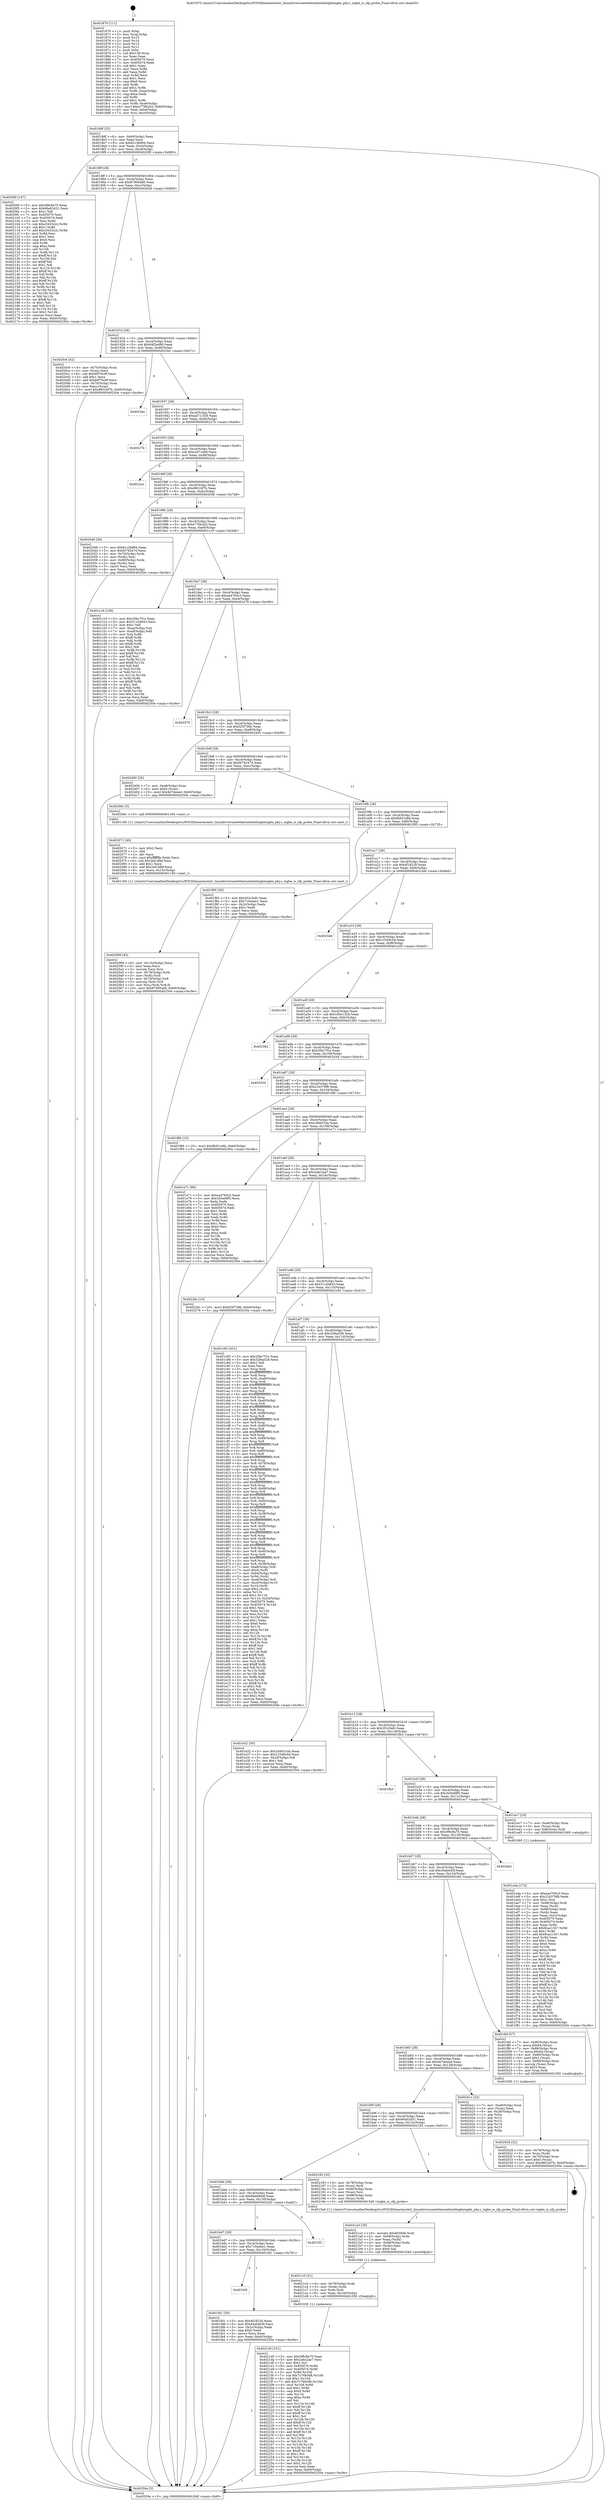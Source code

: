 digraph "0x401870" {
  label = "0x401870 (/mnt/c/Users/mathe/Desktop/tcc/POCII/binaries/extr_linuxdriversnetethernetintelixgbeixgbe_phy.c_ixgbe_is_sfp_probe_Final-ollvm.out::main(0))"
  labelloc = "t"
  node[shape=record]

  Entry [label="",width=0.3,height=0.3,shape=circle,fillcolor=black,style=filled]
  "0x4018df" [label="{
     0x4018df [32]\l
     | [instrs]\l
     &nbsp;&nbsp;0x4018df \<+6\>: mov -0xb0(%rbp),%eax\l
     &nbsp;&nbsp;0x4018e5 \<+2\>: mov %eax,%ecx\l
     &nbsp;&nbsp;0x4018e7 \<+6\>: sub $0x81c3b994,%ecx\l
     &nbsp;&nbsp;0x4018ed \<+6\>: mov %eax,-0xc4(%rbp)\l
     &nbsp;&nbsp;0x4018f3 \<+6\>: mov %ecx,-0xc8(%rbp)\l
     &nbsp;&nbsp;0x4018f9 \<+6\>: je 00000000004020f0 \<main+0x880\>\l
  }"]
  "0x4020f0" [label="{
     0x4020f0 [147]\l
     | [instrs]\l
     &nbsp;&nbsp;0x4020f0 \<+5\>: mov $0x3f8c8a75,%eax\l
     &nbsp;&nbsp;0x4020f5 \<+5\>: mov $0x66a02d31,%ecx\l
     &nbsp;&nbsp;0x4020fa \<+2\>: mov $0x1,%dl\l
     &nbsp;&nbsp;0x4020fc \<+7\>: mov 0x405070,%esi\l
     &nbsp;&nbsp;0x402103 \<+7\>: mov 0x405074,%edi\l
     &nbsp;&nbsp;0x40210a \<+3\>: mov %esi,%r8d\l
     &nbsp;&nbsp;0x40210d \<+7\>: sub $0xc5433c2c,%r8d\l
     &nbsp;&nbsp;0x402114 \<+4\>: sub $0x1,%r8d\l
     &nbsp;&nbsp;0x402118 \<+7\>: add $0xc5433c2c,%r8d\l
     &nbsp;&nbsp;0x40211f \<+4\>: imul %r8d,%esi\l
     &nbsp;&nbsp;0x402123 \<+3\>: and $0x1,%esi\l
     &nbsp;&nbsp;0x402126 \<+3\>: cmp $0x0,%esi\l
     &nbsp;&nbsp;0x402129 \<+4\>: sete %r9b\l
     &nbsp;&nbsp;0x40212d \<+3\>: cmp $0xa,%edi\l
     &nbsp;&nbsp;0x402130 \<+4\>: setl %r10b\l
     &nbsp;&nbsp;0x402134 \<+3\>: mov %r9b,%r11b\l
     &nbsp;&nbsp;0x402137 \<+4\>: xor $0xff,%r11b\l
     &nbsp;&nbsp;0x40213b \<+3\>: mov %r10b,%bl\l
     &nbsp;&nbsp;0x40213e \<+3\>: xor $0xff,%bl\l
     &nbsp;&nbsp;0x402141 \<+3\>: xor $0x1,%dl\l
     &nbsp;&nbsp;0x402144 \<+3\>: mov %r11b,%r14b\l
     &nbsp;&nbsp;0x402147 \<+4\>: and $0xff,%r14b\l
     &nbsp;&nbsp;0x40214b \<+3\>: and %dl,%r9b\l
     &nbsp;&nbsp;0x40214e \<+3\>: mov %bl,%r15b\l
     &nbsp;&nbsp;0x402151 \<+4\>: and $0xff,%r15b\l
     &nbsp;&nbsp;0x402155 \<+3\>: and %dl,%r10b\l
     &nbsp;&nbsp;0x402158 \<+3\>: or %r9b,%r14b\l
     &nbsp;&nbsp;0x40215b \<+3\>: or %r10b,%r15b\l
     &nbsp;&nbsp;0x40215e \<+3\>: xor %r15b,%r14b\l
     &nbsp;&nbsp;0x402161 \<+3\>: or %bl,%r11b\l
     &nbsp;&nbsp;0x402164 \<+4\>: xor $0xff,%r11b\l
     &nbsp;&nbsp;0x402168 \<+3\>: or $0x1,%dl\l
     &nbsp;&nbsp;0x40216b \<+3\>: and %dl,%r11b\l
     &nbsp;&nbsp;0x40216e \<+3\>: or %r11b,%r14b\l
     &nbsp;&nbsp;0x402171 \<+4\>: test $0x1,%r14b\l
     &nbsp;&nbsp;0x402175 \<+3\>: cmovne %ecx,%eax\l
     &nbsp;&nbsp;0x402178 \<+6\>: mov %eax,-0xb0(%rbp)\l
     &nbsp;&nbsp;0x40217e \<+5\>: jmp 000000000040250e \<main+0xc9e\>\l
  }"]
  "0x4018ff" [label="{
     0x4018ff [28]\l
     | [instrs]\l
     &nbsp;&nbsp;0x4018ff \<+5\>: jmp 0000000000401904 \<main+0x94\>\l
     &nbsp;&nbsp;0x401904 \<+6\>: mov -0xc4(%rbp),%eax\l
     &nbsp;&nbsp;0x40190a \<+5\>: sub $0x87900ad0,%eax\l
     &nbsp;&nbsp;0x40190f \<+6\>: mov %eax,-0xcc(%rbp)\l
     &nbsp;&nbsp;0x401915 \<+6\>: je 00000000004020c6 \<main+0x856\>\l
  }"]
  Exit [label="",width=0.3,height=0.3,shape=circle,fillcolor=black,style=filled,peripheries=2]
  "0x4020c6" [label="{
     0x4020c6 [42]\l
     | [instrs]\l
     &nbsp;&nbsp;0x4020c6 \<+4\>: mov -0x70(%rbp),%rax\l
     &nbsp;&nbsp;0x4020ca \<+2\>: mov (%rax),%ecx\l
     &nbsp;&nbsp;0x4020cc \<+6\>: sub $0xb0f76c9f,%ecx\l
     &nbsp;&nbsp;0x4020d2 \<+3\>: add $0x1,%ecx\l
     &nbsp;&nbsp;0x4020d5 \<+6\>: add $0xb0f76c9f,%ecx\l
     &nbsp;&nbsp;0x4020db \<+4\>: mov -0x70(%rbp),%rax\l
     &nbsp;&nbsp;0x4020df \<+2\>: mov %ecx,(%rax)\l
     &nbsp;&nbsp;0x4020e1 \<+10\>: movl $0xd801bf7b,-0xb0(%rbp)\l
     &nbsp;&nbsp;0x4020eb \<+5\>: jmp 000000000040250e \<main+0xc9e\>\l
  }"]
  "0x40191b" [label="{
     0x40191b [28]\l
     | [instrs]\l
     &nbsp;&nbsp;0x40191b \<+5\>: jmp 0000000000401920 \<main+0xb0\>\l
     &nbsp;&nbsp;0x401920 \<+6\>: mov -0xc4(%rbp),%eax\l
     &nbsp;&nbsp;0x401926 \<+5\>: sub $0x94f2ed90,%eax\l
     &nbsp;&nbsp;0x40192b \<+6\>: mov %eax,-0xd0(%rbp)\l
     &nbsp;&nbsp;0x401931 \<+6\>: je 00000000004023ec \<main+0xb7c\>\l
  }"]
  "0x4021d5" [label="{
     0x4021d5 [151]\l
     | [instrs]\l
     &nbsp;&nbsp;0x4021d5 \<+5\>: mov $0x3f8c8a75,%eax\l
     &nbsp;&nbsp;0x4021da \<+5\>: mov $0x2a6c2ae7,%esi\l
     &nbsp;&nbsp;0x4021df \<+2\>: mov $0x1,%cl\l
     &nbsp;&nbsp;0x4021e1 \<+8\>: mov 0x405070,%r8d\l
     &nbsp;&nbsp;0x4021e9 \<+8\>: mov 0x405074,%r9d\l
     &nbsp;&nbsp;0x4021f1 \<+3\>: mov %r8d,%r10d\l
     &nbsp;&nbsp;0x4021f4 \<+7\>: sub $0x7c76b5d8,%r10d\l
     &nbsp;&nbsp;0x4021fb \<+4\>: sub $0x1,%r10d\l
     &nbsp;&nbsp;0x4021ff \<+7\>: add $0x7c76b5d8,%r10d\l
     &nbsp;&nbsp;0x402206 \<+4\>: imul %r10d,%r8d\l
     &nbsp;&nbsp;0x40220a \<+4\>: and $0x1,%r8d\l
     &nbsp;&nbsp;0x40220e \<+4\>: cmp $0x0,%r8d\l
     &nbsp;&nbsp;0x402212 \<+4\>: sete %r11b\l
     &nbsp;&nbsp;0x402216 \<+4\>: cmp $0xa,%r9d\l
     &nbsp;&nbsp;0x40221a \<+3\>: setl %bl\l
     &nbsp;&nbsp;0x40221d \<+3\>: mov %r11b,%r14b\l
     &nbsp;&nbsp;0x402220 \<+4\>: xor $0xff,%r14b\l
     &nbsp;&nbsp;0x402224 \<+3\>: mov %bl,%r15b\l
     &nbsp;&nbsp;0x402227 \<+4\>: xor $0xff,%r15b\l
     &nbsp;&nbsp;0x40222b \<+3\>: xor $0x1,%cl\l
     &nbsp;&nbsp;0x40222e \<+3\>: mov %r14b,%r12b\l
     &nbsp;&nbsp;0x402231 \<+4\>: and $0xff,%r12b\l
     &nbsp;&nbsp;0x402235 \<+3\>: and %cl,%r11b\l
     &nbsp;&nbsp;0x402238 \<+3\>: mov %r15b,%r13b\l
     &nbsp;&nbsp;0x40223b \<+4\>: and $0xff,%r13b\l
     &nbsp;&nbsp;0x40223f \<+2\>: and %cl,%bl\l
     &nbsp;&nbsp;0x402241 \<+3\>: or %r11b,%r12b\l
     &nbsp;&nbsp;0x402244 \<+3\>: or %bl,%r13b\l
     &nbsp;&nbsp;0x402247 \<+3\>: xor %r13b,%r12b\l
     &nbsp;&nbsp;0x40224a \<+3\>: or %r15b,%r14b\l
     &nbsp;&nbsp;0x40224d \<+4\>: xor $0xff,%r14b\l
     &nbsp;&nbsp;0x402251 \<+3\>: or $0x1,%cl\l
     &nbsp;&nbsp;0x402254 \<+3\>: and %cl,%r14b\l
     &nbsp;&nbsp;0x402257 \<+3\>: or %r14b,%r12b\l
     &nbsp;&nbsp;0x40225a \<+4\>: test $0x1,%r12b\l
     &nbsp;&nbsp;0x40225e \<+3\>: cmovne %esi,%eax\l
     &nbsp;&nbsp;0x402261 \<+6\>: mov %eax,-0xb0(%rbp)\l
     &nbsp;&nbsp;0x402267 \<+5\>: jmp 000000000040250e \<main+0xc9e\>\l
  }"]
  "0x4023ec" [label="{
     0x4023ec\l
  }", style=dashed]
  "0x401937" [label="{
     0x401937 [28]\l
     | [instrs]\l
     &nbsp;&nbsp;0x401937 \<+5\>: jmp 000000000040193c \<main+0xcc\>\l
     &nbsp;&nbsp;0x40193c \<+6\>: mov -0xc4(%rbp),%eax\l
     &nbsp;&nbsp;0x401942 \<+5\>: sub $0xad711f28,%eax\l
     &nbsp;&nbsp;0x401947 \<+6\>: mov %eax,-0xd4(%rbp)\l
     &nbsp;&nbsp;0x40194d \<+6\>: je 000000000040227b \<main+0xa0b\>\l
  }"]
  "0x4021c0" [label="{
     0x4021c0 [21]\l
     | [instrs]\l
     &nbsp;&nbsp;0x4021c0 \<+4\>: mov -0x78(%rbp),%rdx\l
     &nbsp;&nbsp;0x4021c4 \<+3\>: mov (%rdx),%rdx\l
     &nbsp;&nbsp;0x4021c7 \<+3\>: mov %rdx,%rdi\l
     &nbsp;&nbsp;0x4021ca \<+6\>: mov %eax,-0x140(%rbp)\l
     &nbsp;&nbsp;0x4021d0 \<+5\>: call 0000000000401030 \<free@plt\>\l
     | [calls]\l
     &nbsp;&nbsp;0x401030 \{1\} (unknown)\l
  }"]
  "0x40227b" [label="{
     0x40227b\l
  }", style=dashed]
  "0x401953" [label="{
     0x401953 [28]\l
     | [instrs]\l
     &nbsp;&nbsp;0x401953 \<+5\>: jmp 0000000000401958 \<main+0xe8\>\l
     &nbsp;&nbsp;0x401958 \<+6\>: mov -0xc4(%rbp),%eax\l
     &nbsp;&nbsp;0x40195e \<+5\>: sub $0xccd71ab8,%eax\l
     &nbsp;&nbsp;0x401963 \<+6\>: mov %eax,-0xd8(%rbp)\l
     &nbsp;&nbsp;0x401969 \<+6\>: je 00000000004022ce \<main+0xa5e\>\l
  }"]
  "0x4021a3" [label="{
     0x4021a3 [29]\l
     | [instrs]\l
     &nbsp;&nbsp;0x4021a3 \<+10\>: movabs $0x4030d6,%rdi\l
     &nbsp;&nbsp;0x4021ad \<+4\>: mov -0x68(%rbp),%rdx\l
     &nbsp;&nbsp;0x4021b1 \<+2\>: mov %eax,(%rdx)\l
     &nbsp;&nbsp;0x4021b3 \<+4\>: mov -0x68(%rbp),%rdx\l
     &nbsp;&nbsp;0x4021b7 \<+2\>: mov (%rdx),%esi\l
     &nbsp;&nbsp;0x4021b9 \<+2\>: mov $0x0,%al\l
     &nbsp;&nbsp;0x4021bb \<+5\>: call 0000000000401040 \<printf@plt\>\l
     | [calls]\l
     &nbsp;&nbsp;0x401040 \{1\} (unknown)\l
  }"]
  "0x4022ce" [label="{
     0x4022ce\l
  }", style=dashed]
  "0x40196f" [label="{
     0x40196f [28]\l
     | [instrs]\l
     &nbsp;&nbsp;0x40196f \<+5\>: jmp 0000000000401974 \<main+0x104\>\l
     &nbsp;&nbsp;0x401974 \<+6\>: mov -0xc4(%rbp),%eax\l
     &nbsp;&nbsp;0x40197a \<+5\>: sub $0xd801bf7b,%eax\l
     &nbsp;&nbsp;0x40197f \<+6\>: mov %eax,-0xdc(%rbp)\l
     &nbsp;&nbsp;0x401985 \<+6\>: je 0000000000402048 \<main+0x7d8\>\l
  }"]
  "0x402099" [label="{
     0x402099 [45]\l
     | [instrs]\l
     &nbsp;&nbsp;0x402099 \<+6\>: mov -0x13c(%rbp),%ecx\l
     &nbsp;&nbsp;0x40209f \<+3\>: imul %eax,%ecx\l
     &nbsp;&nbsp;0x4020a2 \<+3\>: movslq %ecx,%rsi\l
     &nbsp;&nbsp;0x4020a5 \<+4\>: mov -0x78(%rbp),%rdi\l
     &nbsp;&nbsp;0x4020a9 \<+3\>: mov (%rdi),%rdi\l
     &nbsp;&nbsp;0x4020ac \<+4\>: mov -0x70(%rbp),%r8\l
     &nbsp;&nbsp;0x4020b0 \<+3\>: movslq (%r8),%r8\l
     &nbsp;&nbsp;0x4020b3 \<+4\>: mov %rsi,(%rdi,%r8,8)\l
     &nbsp;&nbsp;0x4020b7 \<+10\>: movl $0x87900ad0,-0xb0(%rbp)\l
     &nbsp;&nbsp;0x4020c1 \<+5\>: jmp 000000000040250e \<main+0xc9e\>\l
  }"]
  "0x402048" [label="{
     0x402048 [36]\l
     | [instrs]\l
     &nbsp;&nbsp;0x402048 \<+5\>: mov $0x81c3b994,%eax\l
     &nbsp;&nbsp;0x40204d \<+5\>: mov $0xf4782474,%ecx\l
     &nbsp;&nbsp;0x402052 \<+4\>: mov -0x70(%rbp),%rdx\l
     &nbsp;&nbsp;0x402056 \<+2\>: mov (%rdx),%esi\l
     &nbsp;&nbsp;0x402058 \<+4\>: mov -0x80(%rbp),%rdx\l
     &nbsp;&nbsp;0x40205c \<+2\>: cmp (%rdx),%esi\l
     &nbsp;&nbsp;0x40205e \<+3\>: cmovl %ecx,%eax\l
     &nbsp;&nbsp;0x402061 \<+6\>: mov %eax,-0xb0(%rbp)\l
     &nbsp;&nbsp;0x402067 \<+5\>: jmp 000000000040250e \<main+0xc9e\>\l
  }"]
  "0x40198b" [label="{
     0x40198b [28]\l
     | [instrs]\l
     &nbsp;&nbsp;0x40198b \<+5\>: jmp 0000000000401990 \<main+0x120\>\l
     &nbsp;&nbsp;0x401990 \<+6\>: mov -0xc4(%rbp),%eax\l
     &nbsp;&nbsp;0x401996 \<+5\>: sub $0xe776b2d3,%eax\l
     &nbsp;&nbsp;0x40199b \<+6\>: mov %eax,-0xe0(%rbp)\l
     &nbsp;&nbsp;0x4019a1 \<+6\>: je 0000000000401c19 \<main+0x3a9\>\l
  }"]
  "0x402071" [label="{
     0x402071 [40]\l
     | [instrs]\l
     &nbsp;&nbsp;0x402071 \<+5\>: mov $0x2,%ecx\l
     &nbsp;&nbsp;0x402076 \<+1\>: cltd\l
     &nbsp;&nbsp;0x402077 \<+2\>: idiv %ecx\l
     &nbsp;&nbsp;0x402079 \<+6\>: imul $0xfffffffe,%edx,%ecx\l
     &nbsp;&nbsp;0x40207f \<+6\>: sub $0x2ef14fbf,%ecx\l
     &nbsp;&nbsp;0x402085 \<+3\>: add $0x1,%ecx\l
     &nbsp;&nbsp;0x402088 \<+6\>: add $0x2ef14fbf,%ecx\l
     &nbsp;&nbsp;0x40208e \<+6\>: mov %ecx,-0x13c(%rbp)\l
     &nbsp;&nbsp;0x402094 \<+5\>: call 0000000000401160 \<next_i\>\l
     | [calls]\l
     &nbsp;&nbsp;0x401160 \{1\} (/mnt/c/Users/mathe/Desktop/tcc/POCII/binaries/extr_linuxdriversnetethernetintelixgbeixgbe_phy.c_ixgbe_is_sfp_probe_Final-ollvm.out::next_i)\l
  }"]
  "0x401c19" [label="{
     0x401c19 [106]\l
     | [instrs]\l
     &nbsp;&nbsp;0x401c19 \<+5\>: mov $0x20bc7f1e,%eax\l
     &nbsp;&nbsp;0x401c1e \<+5\>: mov $0x311d4643,%ecx\l
     &nbsp;&nbsp;0x401c23 \<+2\>: mov $0x1,%dl\l
     &nbsp;&nbsp;0x401c25 \<+7\>: mov -0xaa(%rbp),%sil\l
     &nbsp;&nbsp;0x401c2c \<+7\>: mov -0xa9(%rbp),%dil\l
     &nbsp;&nbsp;0x401c33 \<+3\>: mov %sil,%r8b\l
     &nbsp;&nbsp;0x401c36 \<+4\>: xor $0xff,%r8b\l
     &nbsp;&nbsp;0x401c3a \<+3\>: mov %dil,%r9b\l
     &nbsp;&nbsp;0x401c3d \<+4\>: xor $0xff,%r9b\l
     &nbsp;&nbsp;0x401c41 \<+3\>: xor $0x1,%dl\l
     &nbsp;&nbsp;0x401c44 \<+3\>: mov %r8b,%r10b\l
     &nbsp;&nbsp;0x401c47 \<+4\>: and $0xff,%r10b\l
     &nbsp;&nbsp;0x401c4b \<+3\>: and %dl,%sil\l
     &nbsp;&nbsp;0x401c4e \<+3\>: mov %r9b,%r11b\l
     &nbsp;&nbsp;0x401c51 \<+4\>: and $0xff,%r11b\l
     &nbsp;&nbsp;0x401c55 \<+3\>: and %dl,%dil\l
     &nbsp;&nbsp;0x401c58 \<+3\>: or %sil,%r10b\l
     &nbsp;&nbsp;0x401c5b \<+3\>: or %dil,%r11b\l
     &nbsp;&nbsp;0x401c5e \<+3\>: xor %r11b,%r10b\l
     &nbsp;&nbsp;0x401c61 \<+3\>: or %r9b,%r8b\l
     &nbsp;&nbsp;0x401c64 \<+4\>: xor $0xff,%r8b\l
     &nbsp;&nbsp;0x401c68 \<+3\>: or $0x1,%dl\l
     &nbsp;&nbsp;0x401c6b \<+3\>: and %dl,%r8b\l
     &nbsp;&nbsp;0x401c6e \<+3\>: or %r8b,%r10b\l
     &nbsp;&nbsp;0x401c71 \<+4\>: test $0x1,%r10b\l
     &nbsp;&nbsp;0x401c75 \<+3\>: cmovne %ecx,%eax\l
     &nbsp;&nbsp;0x401c78 \<+6\>: mov %eax,-0xb0(%rbp)\l
     &nbsp;&nbsp;0x401c7e \<+5\>: jmp 000000000040250e \<main+0xc9e\>\l
  }"]
  "0x4019a7" [label="{
     0x4019a7 [28]\l
     | [instrs]\l
     &nbsp;&nbsp;0x4019a7 \<+5\>: jmp 00000000004019ac \<main+0x13c\>\l
     &nbsp;&nbsp;0x4019ac \<+6\>: mov -0xc4(%rbp),%eax\l
     &nbsp;&nbsp;0x4019b2 \<+5\>: sub $0xea4765c3,%eax\l
     &nbsp;&nbsp;0x4019b7 \<+6\>: mov %eax,-0xe4(%rbp)\l
     &nbsp;&nbsp;0x4019bd \<+6\>: je 0000000000402479 \<main+0xc09\>\l
  }"]
  "0x40250e" [label="{
     0x40250e [5]\l
     | [instrs]\l
     &nbsp;&nbsp;0x40250e \<+5\>: jmp 00000000004018df \<main+0x6f\>\l
  }"]
  "0x401870" [label="{
     0x401870 [111]\l
     | [instrs]\l
     &nbsp;&nbsp;0x401870 \<+1\>: push %rbp\l
     &nbsp;&nbsp;0x401871 \<+3\>: mov %rsp,%rbp\l
     &nbsp;&nbsp;0x401874 \<+2\>: push %r15\l
     &nbsp;&nbsp;0x401876 \<+2\>: push %r14\l
     &nbsp;&nbsp;0x401878 \<+2\>: push %r13\l
     &nbsp;&nbsp;0x40187a \<+2\>: push %r12\l
     &nbsp;&nbsp;0x40187c \<+1\>: push %rbx\l
     &nbsp;&nbsp;0x40187d \<+7\>: sub $0x138,%rsp\l
     &nbsp;&nbsp;0x401884 \<+2\>: xor %eax,%eax\l
     &nbsp;&nbsp;0x401886 \<+7\>: mov 0x405070,%ecx\l
     &nbsp;&nbsp;0x40188d \<+7\>: mov 0x405074,%edx\l
     &nbsp;&nbsp;0x401894 \<+3\>: sub $0x1,%eax\l
     &nbsp;&nbsp;0x401897 \<+3\>: mov %ecx,%r8d\l
     &nbsp;&nbsp;0x40189a \<+3\>: add %eax,%r8d\l
     &nbsp;&nbsp;0x40189d \<+4\>: imul %r8d,%ecx\l
     &nbsp;&nbsp;0x4018a1 \<+3\>: and $0x1,%ecx\l
     &nbsp;&nbsp;0x4018a4 \<+3\>: cmp $0x0,%ecx\l
     &nbsp;&nbsp;0x4018a7 \<+4\>: sete %r9b\l
     &nbsp;&nbsp;0x4018ab \<+4\>: and $0x1,%r9b\l
     &nbsp;&nbsp;0x4018af \<+7\>: mov %r9b,-0xaa(%rbp)\l
     &nbsp;&nbsp;0x4018b6 \<+3\>: cmp $0xa,%edx\l
     &nbsp;&nbsp;0x4018b9 \<+4\>: setl %r9b\l
     &nbsp;&nbsp;0x4018bd \<+4\>: and $0x1,%r9b\l
     &nbsp;&nbsp;0x4018c1 \<+7\>: mov %r9b,-0xa9(%rbp)\l
     &nbsp;&nbsp;0x4018c8 \<+10\>: movl $0xe776b2d3,-0xb0(%rbp)\l
     &nbsp;&nbsp;0x4018d2 \<+6\>: mov %edi,-0xb4(%rbp)\l
     &nbsp;&nbsp;0x4018d8 \<+7\>: mov %rsi,-0xc0(%rbp)\l
  }"]
  "0x402028" [label="{
     0x402028 [32]\l
     | [instrs]\l
     &nbsp;&nbsp;0x402028 \<+4\>: mov -0x78(%rbp),%rdi\l
     &nbsp;&nbsp;0x40202c \<+3\>: mov %rax,(%rdi)\l
     &nbsp;&nbsp;0x40202f \<+4\>: mov -0x70(%rbp),%rax\l
     &nbsp;&nbsp;0x402033 \<+6\>: movl $0x0,(%rax)\l
     &nbsp;&nbsp;0x402039 \<+10\>: movl $0xd801bf7b,-0xb0(%rbp)\l
     &nbsp;&nbsp;0x402043 \<+5\>: jmp 000000000040250e \<main+0xc9e\>\l
  }"]
  "0x402479" [label="{
     0x402479\l
  }", style=dashed]
  "0x4019c3" [label="{
     0x4019c3 [28]\l
     | [instrs]\l
     &nbsp;&nbsp;0x4019c3 \<+5\>: jmp 00000000004019c8 \<main+0x158\>\l
     &nbsp;&nbsp;0x4019c8 \<+6\>: mov -0xc4(%rbp),%eax\l
     &nbsp;&nbsp;0x4019ce \<+5\>: sub $0xf25f736b,%eax\l
     &nbsp;&nbsp;0x4019d3 \<+6\>: mov %eax,-0xe8(%rbp)\l
     &nbsp;&nbsp;0x4019d9 \<+6\>: je 0000000000402400 \<main+0xb90\>\l
  }"]
  "0x401bf3" [label="{
     0x401bf3\l
  }", style=dashed]
  "0x402400" [label="{
     0x402400 [28]\l
     | [instrs]\l
     &nbsp;&nbsp;0x402400 \<+7\>: mov -0xa8(%rbp),%rax\l
     &nbsp;&nbsp;0x402407 \<+6\>: movl $0x0,(%rax)\l
     &nbsp;&nbsp;0x40240d \<+10\>: movl $0x4b7deeed,-0xb0(%rbp)\l
     &nbsp;&nbsp;0x402417 \<+5\>: jmp 000000000040250e \<main+0xc9e\>\l
  }"]
  "0x4019df" [label="{
     0x4019df [28]\l
     | [instrs]\l
     &nbsp;&nbsp;0x4019df \<+5\>: jmp 00000000004019e4 \<main+0x174\>\l
     &nbsp;&nbsp;0x4019e4 \<+6\>: mov -0xc4(%rbp),%eax\l
     &nbsp;&nbsp;0x4019ea \<+5\>: sub $0xf4782474,%eax\l
     &nbsp;&nbsp;0x4019ef \<+6\>: mov %eax,-0xec(%rbp)\l
     &nbsp;&nbsp;0x4019f5 \<+6\>: je 000000000040206c \<main+0x7fc\>\l
  }"]
  "0x401fd1" [label="{
     0x401fd1 [30]\l
     | [instrs]\l
     &nbsp;&nbsp;0x401fd1 \<+5\>: mov $0x4f18228,%eax\l
     &nbsp;&nbsp;0x401fd6 \<+5\>: mov $0x45ab4d3f,%ecx\l
     &nbsp;&nbsp;0x401fdb \<+3\>: mov -0x2c(%rbp),%edx\l
     &nbsp;&nbsp;0x401fde \<+3\>: cmp $0x0,%edx\l
     &nbsp;&nbsp;0x401fe1 \<+3\>: cmove %ecx,%eax\l
     &nbsp;&nbsp;0x401fe4 \<+6\>: mov %eax,-0xb0(%rbp)\l
     &nbsp;&nbsp;0x401fea \<+5\>: jmp 000000000040250e \<main+0xc9e\>\l
  }"]
  "0x40206c" [label="{
     0x40206c [5]\l
     | [instrs]\l
     &nbsp;&nbsp;0x40206c \<+5\>: call 0000000000401160 \<next_i\>\l
     | [calls]\l
     &nbsp;&nbsp;0x401160 \{1\} (/mnt/c/Users/mathe/Desktop/tcc/POCII/binaries/extr_linuxdriversnetethernetintelixgbeixgbe_phy.c_ixgbe_is_sfp_probe_Final-ollvm.out::next_i)\l
  }"]
  "0x4019fb" [label="{
     0x4019fb [28]\l
     | [instrs]\l
     &nbsp;&nbsp;0x4019fb \<+5\>: jmp 0000000000401a00 \<main+0x190\>\l
     &nbsp;&nbsp;0x401a00 \<+6\>: mov -0xc4(%rbp),%eax\l
     &nbsp;&nbsp;0x401a06 \<+5\>: sub $0xf8d31e6b,%eax\l
     &nbsp;&nbsp;0x401a0b \<+6\>: mov %eax,-0xf0(%rbp)\l
     &nbsp;&nbsp;0x401a11 \<+6\>: je 0000000000401f95 \<main+0x725\>\l
  }"]
  "0x401bd7" [label="{
     0x401bd7 [28]\l
     | [instrs]\l
     &nbsp;&nbsp;0x401bd7 \<+5\>: jmp 0000000000401bdc \<main+0x36c\>\l
     &nbsp;&nbsp;0x401bdc \<+6\>: mov -0xc4(%rbp),%eax\l
     &nbsp;&nbsp;0x401be2 \<+5\>: sub $0x710a4ee1,%eax\l
     &nbsp;&nbsp;0x401be7 \<+6\>: mov %eax,-0x134(%rbp)\l
     &nbsp;&nbsp;0x401bed \<+6\>: je 0000000000401fd1 \<main+0x761\>\l
  }"]
  "0x401f95" [label="{
     0x401f95 [30]\l
     | [instrs]\l
     &nbsp;&nbsp;0x401f95 \<+5\>: mov $0x352c5efc,%eax\l
     &nbsp;&nbsp;0x401f9a \<+5\>: mov $0x710a4ee1,%ecx\l
     &nbsp;&nbsp;0x401f9f \<+3\>: mov -0x2c(%rbp),%edx\l
     &nbsp;&nbsp;0x401fa2 \<+3\>: cmp $0x1,%edx\l
     &nbsp;&nbsp;0x401fa5 \<+3\>: cmovl %ecx,%eax\l
     &nbsp;&nbsp;0x401fa8 \<+6\>: mov %eax,-0xb0(%rbp)\l
     &nbsp;&nbsp;0x401fae \<+5\>: jmp 000000000040250e \<main+0xc9e\>\l
  }"]
  "0x401a17" [label="{
     0x401a17 [28]\l
     | [instrs]\l
     &nbsp;&nbsp;0x401a17 \<+5\>: jmp 0000000000401a1c \<main+0x1ac\>\l
     &nbsp;&nbsp;0x401a1c \<+6\>: mov -0xc4(%rbp),%eax\l
     &nbsp;&nbsp;0x401a22 \<+5\>: sub $0x4f18228,%eax\l
     &nbsp;&nbsp;0x401a27 \<+6\>: mov %eax,-0xf4(%rbp)\l
     &nbsp;&nbsp;0x401a2d \<+6\>: je 00000000004023dd \<main+0xb6d\>\l
  }"]
  "0x4022f2" [label="{
     0x4022f2\l
  }", style=dashed]
  "0x4023dd" [label="{
     0x4023dd\l
  }", style=dashed]
  "0x401a33" [label="{
     0x401a33 [28]\l
     | [instrs]\l
     &nbsp;&nbsp;0x401a33 \<+5\>: jmp 0000000000401a38 \<main+0x1c8\>\l
     &nbsp;&nbsp;0x401a38 \<+6\>: mov -0xc4(%rbp),%eax\l
     &nbsp;&nbsp;0x401a3e \<+5\>: sub $0x12549c5d,%eax\l
     &nbsp;&nbsp;0x401a43 \<+6\>: mov %eax,-0xf8(%rbp)\l
     &nbsp;&nbsp;0x401a49 \<+6\>: je 0000000000401e50 \<main+0x5e0\>\l
  }"]
  "0x401bbb" [label="{
     0x401bbb [28]\l
     | [instrs]\l
     &nbsp;&nbsp;0x401bbb \<+5\>: jmp 0000000000401bc0 \<main+0x350\>\l
     &nbsp;&nbsp;0x401bc0 \<+6\>: mov -0xc4(%rbp),%eax\l
     &nbsp;&nbsp;0x401bc6 \<+5\>: sub $0x6bb68b4f,%eax\l
     &nbsp;&nbsp;0x401bcb \<+6\>: mov %eax,-0x130(%rbp)\l
     &nbsp;&nbsp;0x401bd1 \<+6\>: je 00000000004022f2 \<main+0xa82\>\l
  }"]
  "0x401e50" [label="{
     0x401e50\l
  }", style=dashed]
  "0x401a4f" [label="{
     0x401a4f [28]\l
     | [instrs]\l
     &nbsp;&nbsp;0x401a4f \<+5\>: jmp 0000000000401a54 \<main+0x1e4\>\l
     &nbsp;&nbsp;0x401a54 \<+6\>: mov -0xc4(%rbp),%eax\l
     &nbsp;&nbsp;0x401a5a \<+5\>: sub $0x185e1324,%eax\l
     &nbsp;&nbsp;0x401a5f \<+6\>: mov %eax,-0xfc(%rbp)\l
     &nbsp;&nbsp;0x401a65 \<+6\>: je 0000000000402382 \<main+0xb12\>\l
  }"]
  "0x402183" [label="{
     0x402183 [32]\l
     | [instrs]\l
     &nbsp;&nbsp;0x402183 \<+4\>: mov -0x78(%rbp),%rax\l
     &nbsp;&nbsp;0x402187 \<+3\>: mov (%rax),%rdi\l
     &nbsp;&nbsp;0x40218a \<+7\>: mov -0x90(%rbp),%rax\l
     &nbsp;&nbsp;0x402191 \<+3\>: mov (%rax),%rsi\l
     &nbsp;&nbsp;0x402194 \<+7\>: mov -0x88(%rbp),%rax\l
     &nbsp;&nbsp;0x40219b \<+3\>: mov (%rax),%rdx\l
     &nbsp;&nbsp;0x40219e \<+5\>: call 00000000004015a0 \<ixgbe_is_sfp_probe\>\l
     | [calls]\l
     &nbsp;&nbsp;0x4015a0 \{1\} (/mnt/c/Users/mathe/Desktop/tcc/POCII/binaries/extr_linuxdriversnetethernetintelixgbeixgbe_phy.c_ixgbe_is_sfp_probe_Final-ollvm.out::ixgbe_is_sfp_probe)\l
  }"]
  "0x402382" [label="{
     0x402382\l
  }", style=dashed]
  "0x401a6b" [label="{
     0x401a6b [28]\l
     | [instrs]\l
     &nbsp;&nbsp;0x401a6b \<+5\>: jmp 0000000000401a70 \<main+0x200\>\l
     &nbsp;&nbsp;0x401a70 \<+6\>: mov -0xc4(%rbp),%eax\l
     &nbsp;&nbsp;0x401a76 \<+5\>: sub $0x20bc7f1e,%eax\l
     &nbsp;&nbsp;0x401a7b \<+6\>: mov %eax,-0x100(%rbp)\l
     &nbsp;&nbsp;0x401a81 \<+6\>: je 0000000000402434 \<main+0xbc4\>\l
  }"]
  "0x401b9f" [label="{
     0x401b9f [28]\l
     | [instrs]\l
     &nbsp;&nbsp;0x401b9f \<+5\>: jmp 0000000000401ba4 \<main+0x334\>\l
     &nbsp;&nbsp;0x401ba4 \<+6\>: mov -0xc4(%rbp),%eax\l
     &nbsp;&nbsp;0x401baa \<+5\>: sub $0x66a02d31,%eax\l
     &nbsp;&nbsp;0x401baf \<+6\>: mov %eax,-0x12c(%rbp)\l
     &nbsp;&nbsp;0x401bb5 \<+6\>: je 0000000000402183 \<main+0x913\>\l
  }"]
  "0x402434" [label="{
     0x402434\l
  }", style=dashed]
  "0x401a87" [label="{
     0x401a87 [28]\l
     | [instrs]\l
     &nbsp;&nbsp;0x401a87 \<+5\>: jmp 0000000000401a8c \<main+0x21c\>\l
     &nbsp;&nbsp;0x401a8c \<+6\>: mov -0xc4(%rbp),%eax\l
     &nbsp;&nbsp;0x401a92 \<+5\>: sub $0x21b379f8,%eax\l
     &nbsp;&nbsp;0x401a97 \<+6\>: mov %eax,-0x104(%rbp)\l
     &nbsp;&nbsp;0x401a9d \<+6\>: je 0000000000401f86 \<main+0x716\>\l
  }"]
  "0x40241c" [label="{
     0x40241c [24]\l
     | [instrs]\l
     &nbsp;&nbsp;0x40241c \<+7\>: mov -0xa8(%rbp),%rax\l
     &nbsp;&nbsp;0x402423 \<+2\>: mov (%rax),%eax\l
     &nbsp;&nbsp;0x402425 \<+4\>: lea -0x28(%rbp),%rsp\l
     &nbsp;&nbsp;0x402429 \<+1\>: pop %rbx\l
     &nbsp;&nbsp;0x40242a \<+2\>: pop %r12\l
     &nbsp;&nbsp;0x40242c \<+2\>: pop %r13\l
     &nbsp;&nbsp;0x40242e \<+2\>: pop %r14\l
     &nbsp;&nbsp;0x402430 \<+2\>: pop %r15\l
     &nbsp;&nbsp;0x402432 \<+1\>: pop %rbp\l
     &nbsp;&nbsp;0x402433 \<+1\>: ret\l
  }"]
  "0x401f86" [label="{
     0x401f86 [15]\l
     | [instrs]\l
     &nbsp;&nbsp;0x401f86 \<+10\>: movl $0xf8d31e6b,-0xb0(%rbp)\l
     &nbsp;&nbsp;0x401f90 \<+5\>: jmp 000000000040250e \<main+0xc9e\>\l
  }"]
  "0x401aa3" [label="{
     0x401aa3 [28]\l
     | [instrs]\l
     &nbsp;&nbsp;0x401aa3 \<+5\>: jmp 0000000000401aa8 \<main+0x238\>\l
     &nbsp;&nbsp;0x401aa8 \<+6\>: mov -0xc4(%rbp),%eax\l
     &nbsp;&nbsp;0x401aae \<+5\>: sub $0x240631da,%eax\l
     &nbsp;&nbsp;0x401ab3 \<+6\>: mov %eax,-0x108(%rbp)\l
     &nbsp;&nbsp;0x401ab9 \<+6\>: je 0000000000401e71 \<main+0x601\>\l
  }"]
  "0x401b83" [label="{
     0x401b83 [28]\l
     | [instrs]\l
     &nbsp;&nbsp;0x401b83 \<+5\>: jmp 0000000000401b88 \<main+0x318\>\l
     &nbsp;&nbsp;0x401b88 \<+6\>: mov -0xc4(%rbp),%eax\l
     &nbsp;&nbsp;0x401b8e \<+5\>: sub $0x4b7deeed,%eax\l
     &nbsp;&nbsp;0x401b93 \<+6\>: mov %eax,-0x128(%rbp)\l
     &nbsp;&nbsp;0x401b99 \<+6\>: je 000000000040241c \<main+0xbac\>\l
  }"]
  "0x401e71" [label="{
     0x401e71 [86]\l
     | [instrs]\l
     &nbsp;&nbsp;0x401e71 \<+5\>: mov $0xea4765c3,%eax\l
     &nbsp;&nbsp;0x401e76 \<+5\>: mov $0x3d3ed9f5,%ecx\l
     &nbsp;&nbsp;0x401e7b \<+2\>: xor %edx,%edx\l
     &nbsp;&nbsp;0x401e7d \<+7\>: mov 0x405070,%esi\l
     &nbsp;&nbsp;0x401e84 \<+7\>: mov 0x405074,%edi\l
     &nbsp;&nbsp;0x401e8b \<+3\>: sub $0x1,%edx\l
     &nbsp;&nbsp;0x401e8e \<+3\>: mov %esi,%r8d\l
     &nbsp;&nbsp;0x401e91 \<+3\>: add %edx,%r8d\l
     &nbsp;&nbsp;0x401e94 \<+4\>: imul %r8d,%esi\l
     &nbsp;&nbsp;0x401e98 \<+3\>: and $0x1,%esi\l
     &nbsp;&nbsp;0x401e9b \<+3\>: cmp $0x0,%esi\l
     &nbsp;&nbsp;0x401e9e \<+4\>: sete %r9b\l
     &nbsp;&nbsp;0x401ea2 \<+3\>: cmp $0xa,%edi\l
     &nbsp;&nbsp;0x401ea5 \<+4\>: setl %r10b\l
     &nbsp;&nbsp;0x401ea9 \<+3\>: mov %r9b,%r11b\l
     &nbsp;&nbsp;0x401eac \<+3\>: and %r10b,%r11b\l
     &nbsp;&nbsp;0x401eaf \<+3\>: xor %r10b,%r9b\l
     &nbsp;&nbsp;0x401eb2 \<+3\>: or %r9b,%r11b\l
     &nbsp;&nbsp;0x401eb5 \<+4\>: test $0x1,%r11b\l
     &nbsp;&nbsp;0x401eb9 \<+3\>: cmovne %ecx,%eax\l
     &nbsp;&nbsp;0x401ebc \<+6\>: mov %eax,-0xb0(%rbp)\l
     &nbsp;&nbsp;0x401ec2 \<+5\>: jmp 000000000040250e \<main+0xc9e\>\l
  }"]
  "0x401abf" [label="{
     0x401abf [28]\l
     | [instrs]\l
     &nbsp;&nbsp;0x401abf \<+5\>: jmp 0000000000401ac4 \<main+0x254\>\l
     &nbsp;&nbsp;0x401ac4 \<+6\>: mov -0xc4(%rbp),%eax\l
     &nbsp;&nbsp;0x401aca \<+5\>: sub $0x2a6c2ae7,%eax\l
     &nbsp;&nbsp;0x401acf \<+6\>: mov %eax,-0x10c(%rbp)\l
     &nbsp;&nbsp;0x401ad5 \<+6\>: je 000000000040226c \<main+0x9fc\>\l
  }"]
  "0x401fef" [label="{
     0x401fef [57]\l
     | [instrs]\l
     &nbsp;&nbsp;0x401fef \<+7\>: mov -0x90(%rbp),%rax\l
     &nbsp;&nbsp;0x401ff6 \<+7\>: movq $0x64,(%rax)\l
     &nbsp;&nbsp;0x401ffd \<+7\>: mov -0x88(%rbp),%rax\l
     &nbsp;&nbsp;0x402004 \<+7\>: movq $0x64,(%rax)\l
     &nbsp;&nbsp;0x40200b \<+4\>: mov -0x80(%rbp),%rax\l
     &nbsp;&nbsp;0x40200f \<+6\>: movl $0x1,(%rax)\l
     &nbsp;&nbsp;0x402015 \<+4\>: mov -0x80(%rbp),%rax\l
     &nbsp;&nbsp;0x402019 \<+3\>: movslq (%rax),%rax\l
     &nbsp;&nbsp;0x40201c \<+4\>: shl $0x3,%rax\l
     &nbsp;&nbsp;0x402020 \<+3\>: mov %rax,%rdi\l
     &nbsp;&nbsp;0x402023 \<+5\>: call 0000000000401050 \<malloc@plt\>\l
     | [calls]\l
     &nbsp;&nbsp;0x401050 \{1\} (unknown)\l
  }"]
  "0x40226c" [label="{
     0x40226c [15]\l
     | [instrs]\l
     &nbsp;&nbsp;0x40226c \<+10\>: movl $0xf25f736b,-0xb0(%rbp)\l
     &nbsp;&nbsp;0x402276 \<+5\>: jmp 000000000040250e \<main+0xc9e\>\l
  }"]
  "0x401adb" [label="{
     0x401adb [28]\l
     | [instrs]\l
     &nbsp;&nbsp;0x401adb \<+5\>: jmp 0000000000401ae0 \<main+0x270\>\l
     &nbsp;&nbsp;0x401ae0 \<+6\>: mov -0xc4(%rbp),%eax\l
     &nbsp;&nbsp;0x401ae6 \<+5\>: sub $0x311d4643,%eax\l
     &nbsp;&nbsp;0x401aeb \<+6\>: mov %eax,-0x110(%rbp)\l
     &nbsp;&nbsp;0x401af1 \<+6\>: je 0000000000401c83 \<main+0x413\>\l
  }"]
  "0x401b67" [label="{
     0x401b67 [28]\l
     | [instrs]\l
     &nbsp;&nbsp;0x401b67 \<+5\>: jmp 0000000000401b6c \<main+0x2fc\>\l
     &nbsp;&nbsp;0x401b6c \<+6\>: mov -0xc4(%rbp),%eax\l
     &nbsp;&nbsp;0x401b72 \<+5\>: sub $0x45ab4d3f,%eax\l
     &nbsp;&nbsp;0x401b77 \<+6\>: mov %eax,-0x124(%rbp)\l
     &nbsp;&nbsp;0x401b7d \<+6\>: je 0000000000401fef \<main+0x77f\>\l
  }"]
  "0x401c83" [label="{
     0x401c83 [431]\l
     | [instrs]\l
     &nbsp;&nbsp;0x401c83 \<+5\>: mov $0x20bc7f1e,%eax\l
     &nbsp;&nbsp;0x401c88 \<+5\>: mov $0x32fea526,%ecx\l
     &nbsp;&nbsp;0x401c8d \<+2\>: mov $0x1,%dl\l
     &nbsp;&nbsp;0x401c8f \<+2\>: xor %esi,%esi\l
     &nbsp;&nbsp;0x401c91 \<+3\>: mov %rsp,%rdi\l
     &nbsp;&nbsp;0x401c94 \<+4\>: add $0xfffffffffffffff0,%rdi\l
     &nbsp;&nbsp;0x401c98 \<+3\>: mov %rdi,%rsp\l
     &nbsp;&nbsp;0x401c9b \<+7\>: mov %rdi,-0xa8(%rbp)\l
     &nbsp;&nbsp;0x401ca2 \<+3\>: mov %rsp,%rdi\l
     &nbsp;&nbsp;0x401ca5 \<+4\>: add $0xfffffffffffffff0,%rdi\l
     &nbsp;&nbsp;0x401ca9 \<+3\>: mov %rdi,%rsp\l
     &nbsp;&nbsp;0x401cac \<+3\>: mov %rsp,%r8\l
     &nbsp;&nbsp;0x401caf \<+4\>: add $0xfffffffffffffff0,%r8\l
     &nbsp;&nbsp;0x401cb3 \<+3\>: mov %r8,%rsp\l
     &nbsp;&nbsp;0x401cb6 \<+7\>: mov %r8,-0xa0(%rbp)\l
     &nbsp;&nbsp;0x401cbd \<+3\>: mov %rsp,%r8\l
     &nbsp;&nbsp;0x401cc0 \<+4\>: add $0xfffffffffffffff0,%r8\l
     &nbsp;&nbsp;0x401cc4 \<+3\>: mov %r8,%rsp\l
     &nbsp;&nbsp;0x401cc7 \<+7\>: mov %r8,-0x98(%rbp)\l
     &nbsp;&nbsp;0x401cce \<+3\>: mov %rsp,%r8\l
     &nbsp;&nbsp;0x401cd1 \<+4\>: add $0xfffffffffffffff0,%r8\l
     &nbsp;&nbsp;0x401cd5 \<+3\>: mov %r8,%rsp\l
     &nbsp;&nbsp;0x401cd8 \<+7\>: mov %r8,-0x90(%rbp)\l
     &nbsp;&nbsp;0x401cdf \<+3\>: mov %rsp,%r8\l
     &nbsp;&nbsp;0x401ce2 \<+4\>: add $0xfffffffffffffff0,%r8\l
     &nbsp;&nbsp;0x401ce6 \<+3\>: mov %r8,%rsp\l
     &nbsp;&nbsp;0x401ce9 \<+7\>: mov %r8,-0x88(%rbp)\l
     &nbsp;&nbsp;0x401cf0 \<+3\>: mov %rsp,%r8\l
     &nbsp;&nbsp;0x401cf3 \<+4\>: add $0xfffffffffffffff0,%r8\l
     &nbsp;&nbsp;0x401cf7 \<+3\>: mov %r8,%rsp\l
     &nbsp;&nbsp;0x401cfa \<+4\>: mov %r8,-0x80(%rbp)\l
     &nbsp;&nbsp;0x401cfe \<+3\>: mov %rsp,%r8\l
     &nbsp;&nbsp;0x401d01 \<+4\>: add $0xfffffffffffffff0,%r8\l
     &nbsp;&nbsp;0x401d05 \<+3\>: mov %r8,%rsp\l
     &nbsp;&nbsp;0x401d08 \<+4\>: mov %r8,-0x78(%rbp)\l
     &nbsp;&nbsp;0x401d0c \<+3\>: mov %rsp,%r8\l
     &nbsp;&nbsp;0x401d0f \<+4\>: add $0xfffffffffffffff0,%r8\l
     &nbsp;&nbsp;0x401d13 \<+3\>: mov %r8,%rsp\l
     &nbsp;&nbsp;0x401d16 \<+4\>: mov %r8,-0x70(%rbp)\l
     &nbsp;&nbsp;0x401d1a \<+3\>: mov %rsp,%r8\l
     &nbsp;&nbsp;0x401d1d \<+4\>: add $0xfffffffffffffff0,%r8\l
     &nbsp;&nbsp;0x401d21 \<+3\>: mov %r8,%rsp\l
     &nbsp;&nbsp;0x401d24 \<+4\>: mov %r8,-0x68(%rbp)\l
     &nbsp;&nbsp;0x401d28 \<+3\>: mov %rsp,%r8\l
     &nbsp;&nbsp;0x401d2b \<+4\>: add $0xfffffffffffffff0,%r8\l
     &nbsp;&nbsp;0x401d2f \<+3\>: mov %r8,%rsp\l
     &nbsp;&nbsp;0x401d32 \<+4\>: mov %r8,-0x60(%rbp)\l
     &nbsp;&nbsp;0x401d36 \<+3\>: mov %rsp,%r8\l
     &nbsp;&nbsp;0x401d39 \<+4\>: add $0xfffffffffffffff0,%r8\l
     &nbsp;&nbsp;0x401d3d \<+3\>: mov %r8,%rsp\l
     &nbsp;&nbsp;0x401d40 \<+4\>: mov %r8,-0x58(%rbp)\l
     &nbsp;&nbsp;0x401d44 \<+3\>: mov %rsp,%r8\l
     &nbsp;&nbsp;0x401d47 \<+4\>: add $0xfffffffffffffff0,%r8\l
     &nbsp;&nbsp;0x401d4b \<+3\>: mov %r8,%rsp\l
     &nbsp;&nbsp;0x401d4e \<+4\>: mov %r8,-0x50(%rbp)\l
     &nbsp;&nbsp;0x401d52 \<+3\>: mov %rsp,%r8\l
     &nbsp;&nbsp;0x401d55 \<+4\>: add $0xfffffffffffffff0,%r8\l
     &nbsp;&nbsp;0x401d59 \<+3\>: mov %r8,%rsp\l
     &nbsp;&nbsp;0x401d5c \<+4\>: mov %r8,-0x48(%rbp)\l
     &nbsp;&nbsp;0x401d60 \<+3\>: mov %rsp,%r8\l
     &nbsp;&nbsp;0x401d63 \<+4\>: add $0xfffffffffffffff0,%r8\l
     &nbsp;&nbsp;0x401d67 \<+3\>: mov %r8,%rsp\l
     &nbsp;&nbsp;0x401d6a \<+4\>: mov %r8,-0x40(%rbp)\l
     &nbsp;&nbsp;0x401d6e \<+3\>: mov %rsp,%r8\l
     &nbsp;&nbsp;0x401d71 \<+4\>: add $0xfffffffffffffff0,%r8\l
     &nbsp;&nbsp;0x401d75 \<+3\>: mov %r8,%rsp\l
     &nbsp;&nbsp;0x401d78 \<+4\>: mov %r8,-0x38(%rbp)\l
     &nbsp;&nbsp;0x401d7c \<+7\>: mov -0xa8(%rbp),%r8\l
     &nbsp;&nbsp;0x401d83 \<+7\>: movl $0x0,(%r8)\l
     &nbsp;&nbsp;0x401d8a \<+7\>: mov -0xb4(%rbp),%r9d\l
     &nbsp;&nbsp;0x401d91 \<+3\>: mov %r9d,(%rdi)\l
     &nbsp;&nbsp;0x401d94 \<+7\>: mov -0xa0(%rbp),%r8\l
     &nbsp;&nbsp;0x401d9b \<+7\>: mov -0xc0(%rbp),%r10\l
     &nbsp;&nbsp;0x401da2 \<+3\>: mov %r10,(%r8)\l
     &nbsp;&nbsp;0x401da5 \<+3\>: cmpl $0x2,(%rdi)\l
     &nbsp;&nbsp;0x401da8 \<+4\>: setne %r11b\l
     &nbsp;&nbsp;0x401dac \<+4\>: and $0x1,%r11b\l
     &nbsp;&nbsp;0x401db0 \<+4\>: mov %r11b,-0x2d(%rbp)\l
     &nbsp;&nbsp;0x401db4 \<+7\>: mov 0x405070,%ebx\l
     &nbsp;&nbsp;0x401dbb \<+8\>: mov 0x405074,%r14d\l
     &nbsp;&nbsp;0x401dc3 \<+3\>: sub $0x1,%esi\l
     &nbsp;&nbsp;0x401dc6 \<+3\>: mov %ebx,%r15d\l
     &nbsp;&nbsp;0x401dc9 \<+3\>: add %esi,%r15d\l
     &nbsp;&nbsp;0x401dcc \<+4\>: imul %r15d,%ebx\l
     &nbsp;&nbsp;0x401dd0 \<+3\>: and $0x1,%ebx\l
     &nbsp;&nbsp;0x401dd3 \<+3\>: cmp $0x0,%ebx\l
     &nbsp;&nbsp;0x401dd6 \<+4\>: sete %r11b\l
     &nbsp;&nbsp;0x401dda \<+4\>: cmp $0xa,%r14d\l
     &nbsp;&nbsp;0x401dde \<+4\>: setl %r12b\l
     &nbsp;&nbsp;0x401de2 \<+3\>: mov %r11b,%r13b\l
     &nbsp;&nbsp;0x401de5 \<+4\>: xor $0xff,%r13b\l
     &nbsp;&nbsp;0x401de9 \<+3\>: mov %r12b,%sil\l
     &nbsp;&nbsp;0x401dec \<+4\>: xor $0xff,%sil\l
     &nbsp;&nbsp;0x401df0 \<+3\>: xor $0x1,%dl\l
     &nbsp;&nbsp;0x401df3 \<+3\>: mov %r13b,%dil\l
     &nbsp;&nbsp;0x401df6 \<+4\>: and $0xff,%dil\l
     &nbsp;&nbsp;0x401dfa \<+3\>: and %dl,%r11b\l
     &nbsp;&nbsp;0x401dfd \<+3\>: mov %sil,%r8b\l
     &nbsp;&nbsp;0x401e00 \<+4\>: and $0xff,%r8b\l
     &nbsp;&nbsp;0x401e04 \<+3\>: and %dl,%r12b\l
     &nbsp;&nbsp;0x401e07 \<+3\>: or %r11b,%dil\l
     &nbsp;&nbsp;0x401e0a \<+3\>: or %r12b,%r8b\l
     &nbsp;&nbsp;0x401e0d \<+3\>: xor %r8b,%dil\l
     &nbsp;&nbsp;0x401e10 \<+3\>: or %sil,%r13b\l
     &nbsp;&nbsp;0x401e13 \<+4\>: xor $0xff,%r13b\l
     &nbsp;&nbsp;0x401e17 \<+3\>: or $0x1,%dl\l
     &nbsp;&nbsp;0x401e1a \<+3\>: and %dl,%r13b\l
     &nbsp;&nbsp;0x401e1d \<+3\>: or %r13b,%dil\l
     &nbsp;&nbsp;0x401e20 \<+4\>: test $0x1,%dil\l
     &nbsp;&nbsp;0x401e24 \<+3\>: cmovne %ecx,%eax\l
     &nbsp;&nbsp;0x401e27 \<+6\>: mov %eax,-0xb0(%rbp)\l
     &nbsp;&nbsp;0x401e2d \<+5\>: jmp 000000000040250e \<main+0xc9e\>\l
  }"]
  "0x401af7" [label="{
     0x401af7 [28]\l
     | [instrs]\l
     &nbsp;&nbsp;0x401af7 \<+5\>: jmp 0000000000401afc \<main+0x28c\>\l
     &nbsp;&nbsp;0x401afc \<+6\>: mov -0xc4(%rbp),%eax\l
     &nbsp;&nbsp;0x401b02 \<+5\>: sub $0x32fea526,%eax\l
     &nbsp;&nbsp;0x401b07 \<+6\>: mov %eax,-0x114(%rbp)\l
     &nbsp;&nbsp;0x401b0d \<+6\>: je 0000000000401e32 \<main+0x5c2\>\l
  }"]
  "0x4024b2" [label="{
     0x4024b2\l
  }", style=dashed]
  "0x401eda" [label="{
     0x401eda [172]\l
     | [instrs]\l
     &nbsp;&nbsp;0x401eda \<+5\>: mov $0xea4765c3,%ecx\l
     &nbsp;&nbsp;0x401edf \<+5\>: mov $0x21b379f8,%edx\l
     &nbsp;&nbsp;0x401ee4 \<+3\>: mov $0x1,%sil\l
     &nbsp;&nbsp;0x401ee7 \<+7\>: mov -0x98(%rbp),%rdi\l
     &nbsp;&nbsp;0x401eee \<+2\>: mov %eax,(%rdi)\l
     &nbsp;&nbsp;0x401ef0 \<+7\>: mov -0x98(%rbp),%rdi\l
     &nbsp;&nbsp;0x401ef7 \<+2\>: mov (%rdi),%eax\l
     &nbsp;&nbsp;0x401ef9 \<+3\>: mov %eax,-0x2c(%rbp)\l
     &nbsp;&nbsp;0x401efc \<+7\>: mov 0x405070,%eax\l
     &nbsp;&nbsp;0x401f03 \<+8\>: mov 0x405074,%r8d\l
     &nbsp;&nbsp;0x401f0b \<+3\>: mov %eax,%r9d\l
     &nbsp;&nbsp;0x401f0e \<+7\>: sub $0x9cac1347,%r9d\l
     &nbsp;&nbsp;0x401f15 \<+4\>: sub $0x1,%r9d\l
     &nbsp;&nbsp;0x401f19 \<+7\>: add $0x9cac1347,%r9d\l
     &nbsp;&nbsp;0x401f20 \<+4\>: imul %r9d,%eax\l
     &nbsp;&nbsp;0x401f24 \<+3\>: and $0x1,%eax\l
     &nbsp;&nbsp;0x401f27 \<+3\>: cmp $0x0,%eax\l
     &nbsp;&nbsp;0x401f2a \<+4\>: sete %r10b\l
     &nbsp;&nbsp;0x401f2e \<+4\>: cmp $0xa,%r8d\l
     &nbsp;&nbsp;0x401f32 \<+4\>: setl %r11b\l
     &nbsp;&nbsp;0x401f36 \<+3\>: mov %r10b,%bl\l
     &nbsp;&nbsp;0x401f39 \<+3\>: xor $0xff,%bl\l
     &nbsp;&nbsp;0x401f3c \<+3\>: mov %r11b,%r14b\l
     &nbsp;&nbsp;0x401f3f \<+4\>: xor $0xff,%r14b\l
     &nbsp;&nbsp;0x401f43 \<+4\>: xor $0x1,%sil\l
     &nbsp;&nbsp;0x401f47 \<+3\>: mov %bl,%r15b\l
     &nbsp;&nbsp;0x401f4a \<+4\>: and $0xff,%r15b\l
     &nbsp;&nbsp;0x401f4e \<+3\>: and %sil,%r10b\l
     &nbsp;&nbsp;0x401f51 \<+3\>: mov %r14b,%r12b\l
     &nbsp;&nbsp;0x401f54 \<+4\>: and $0xff,%r12b\l
     &nbsp;&nbsp;0x401f58 \<+3\>: and %sil,%r11b\l
     &nbsp;&nbsp;0x401f5b \<+3\>: or %r10b,%r15b\l
     &nbsp;&nbsp;0x401f5e \<+3\>: or %r11b,%r12b\l
     &nbsp;&nbsp;0x401f61 \<+3\>: xor %r12b,%r15b\l
     &nbsp;&nbsp;0x401f64 \<+3\>: or %r14b,%bl\l
     &nbsp;&nbsp;0x401f67 \<+3\>: xor $0xff,%bl\l
     &nbsp;&nbsp;0x401f6a \<+4\>: or $0x1,%sil\l
     &nbsp;&nbsp;0x401f6e \<+3\>: and %sil,%bl\l
     &nbsp;&nbsp;0x401f71 \<+3\>: or %bl,%r15b\l
     &nbsp;&nbsp;0x401f74 \<+4\>: test $0x1,%r15b\l
     &nbsp;&nbsp;0x401f78 \<+3\>: cmovne %edx,%ecx\l
     &nbsp;&nbsp;0x401f7b \<+6\>: mov %ecx,-0xb0(%rbp)\l
     &nbsp;&nbsp;0x401f81 \<+5\>: jmp 000000000040250e \<main+0xc9e\>\l
  }"]
  "0x401e32" [label="{
     0x401e32 [30]\l
     | [instrs]\l
     &nbsp;&nbsp;0x401e32 \<+5\>: mov $0x240631da,%eax\l
     &nbsp;&nbsp;0x401e37 \<+5\>: mov $0x12549c5d,%ecx\l
     &nbsp;&nbsp;0x401e3c \<+3\>: mov -0x2d(%rbp),%dl\l
     &nbsp;&nbsp;0x401e3f \<+3\>: test $0x1,%dl\l
     &nbsp;&nbsp;0x401e42 \<+3\>: cmovne %ecx,%eax\l
     &nbsp;&nbsp;0x401e45 \<+6\>: mov %eax,-0xb0(%rbp)\l
     &nbsp;&nbsp;0x401e4b \<+5\>: jmp 000000000040250e \<main+0xc9e\>\l
  }"]
  "0x401b13" [label="{
     0x401b13 [28]\l
     | [instrs]\l
     &nbsp;&nbsp;0x401b13 \<+5\>: jmp 0000000000401b18 \<main+0x2a8\>\l
     &nbsp;&nbsp;0x401b18 \<+6\>: mov -0xc4(%rbp),%eax\l
     &nbsp;&nbsp;0x401b1e \<+5\>: sub $0x352c5efc,%eax\l
     &nbsp;&nbsp;0x401b23 \<+6\>: mov %eax,-0x118(%rbp)\l
     &nbsp;&nbsp;0x401b29 \<+6\>: je 0000000000401fb3 \<main+0x743\>\l
  }"]
  "0x401b4b" [label="{
     0x401b4b [28]\l
     | [instrs]\l
     &nbsp;&nbsp;0x401b4b \<+5\>: jmp 0000000000401b50 \<main+0x2e0\>\l
     &nbsp;&nbsp;0x401b50 \<+6\>: mov -0xc4(%rbp),%eax\l
     &nbsp;&nbsp;0x401b56 \<+5\>: sub $0x3f8c8a75,%eax\l
     &nbsp;&nbsp;0x401b5b \<+6\>: mov %eax,-0x120(%rbp)\l
     &nbsp;&nbsp;0x401b61 \<+6\>: je 00000000004024b2 \<main+0xc42\>\l
  }"]
  "0x401fb3" [label="{
     0x401fb3\l
  }", style=dashed]
  "0x401b2f" [label="{
     0x401b2f [28]\l
     | [instrs]\l
     &nbsp;&nbsp;0x401b2f \<+5\>: jmp 0000000000401b34 \<main+0x2c4\>\l
     &nbsp;&nbsp;0x401b34 \<+6\>: mov -0xc4(%rbp),%eax\l
     &nbsp;&nbsp;0x401b3a \<+5\>: sub $0x3d3ed9f5,%eax\l
     &nbsp;&nbsp;0x401b3f \<+6\>: mov %eax,-0x11c(%rbp)\l
     &nbsp;&nbsp;0x401b45 \<+6\>: je 0000000000401ec7 \<main+0x657\>\l
  }"]
  "0x401ec7" [label="{
     0x401ec7 [19]\l
     | [instrs]\l
     &nbsp;&nbsp;0x401ec7 \<+7\>: mov -0xa0(%rbp),%rax\l
     &nbsp;&nbsp;0x401ece \<+3\>: mov (%rax),%rax\l
     &nbsp;&nbsp;0x401ed1 \<+4\>: mov 0x8(%rax),%rdi\l
     &nbsp;&nbsp;0x401ed5 \<+5\>: call 0000000000401060 \<atoi@plt\>\l
     | [calls]\l
     &nbsp;&nbsp;0x401060 \{1\} (unknown)\l
  }"]
  Entry -> "0x401870" [label=" 1"]
  "0x4018df" -> "0x4020f0" [label=" 1"]
  "0x4018df" -> "0x4018ff" [label=" 17"]
  "0x40241c" -> Exit [label=" 1"]
  "0x4018ff" -> "0x4020c6" [label=" 1"]
  "0x4018ff" -> "0x40191b" [label=" 16"]
  "0x402400" -> "0x40250e" [label=" 1"]
  "0x40191b" -> "0x4023ec" [label=" 0"]
  "0x40191b" -> "0x401937" [label=" 16"]
  "0x40226c" -> "0x40250e" [label=" 1"]
  "0x401937" -> "0x40227b" [label=" 0"]
  "0x401937" -> "0x401953" [label=" 16"]
  "0x4021d5" -> "0x40250e" [label=" 1"]
  "0x401953" -> "0x4022ce" [label=" 0"]
  "0x401953" -> "0x40196f" [label=" 16"]
  "0x4021c0" -> "0x4021d5" [label=" 1"]
  "0x40196f" -> "0x402048" [label=" 2"]
  "0x40196f" -> "0x40198b" [label=" 14"]
  "0x4021a3" -> "0x4021c0" [label=" 1"]
  "0x40198b" -> "0x401c19" [label=" 1"]
  "0x40198b" -> "0x4019a7" [label=" 13"]
  "0x401c19" -> "0x40250e" [label=" 1"]
  "0x401870" -> "0x4018df" [label=" 1"]
  "0x40250e" -> "0x4018df" [label=" 17"]
  "0x402183" -> "0x4021a3" [label=" 1"]
  "0x4019a7" -> "0x402479" [label=" 0"]
  "0x4019a7" -> "0x4019c3" [label=" 13"]
  "0x4020f0" -> "0x40250e" [label=" 1"]
  "0x4019c3" -> "0x402400" [label=" 1"]
  "0x4019c3" -> "0x4019df" [label=" 12"]
  "0x4020c6" -> "0x40250e" [label=" 1"]
  "0x4019df" -> "0x40206c" [label=" 1"]
  "0x4019df" -> "0x4019fb" [label=" 11"]
  "0x402099" -> "0x40250e" [label=" 1"]
  "0x4019fb" -> "0x401f95" [label=" 1"]
  "0x4019fb" -> "0x401a17" [label=" 10"]
  "0x40206c" -> "0x402071" [label=" 1"]
  "0x401a17" -> "0x4023dd" [label=" 0"]
  "0x401a17" -> "0x401a33" [label=" 10"]
  "0x402048" -> "0x40250e" [label=" 2"]
  "0x401a33" -> "0x401e50" [label=" 0"]
  "0x401a33" -> "0x401a4f" [label=" 10"]
  "0x401fef" -> "0x402028" [label=" 1"]
  "0x401a4f" -> "0x402382" [label=" 0"]
  "0x401a4f" -> "0x401a6b" [label=" 10"]
  "0x401fd1" -> "0x40250e" [label=" 1"]
  "0x401a6b" -> "0x402434" [label=" 0"]
  "0x401a6b" -> "0x401a87" [label=" 10"]
  "0x401bd7" -> "0x401fd1" [label=" 1"]
  "0x401a87" -> "0x401f86" [label=" 1"]
  "0x401a87" -> "0x401aa3" [label=" 9"]
  "0x402071" -> "0x402099" [label=" 1"]
  "0x401aa3" -> "0x401e71" [label=" 1"]
  "0x401aa3" -> "0x401abf" [label=" 8"]
  "0x401bbb" -> "0x4022f2" [label=" 0"]
  "0x401abf" -> "0x40226c" [label=" 1"]
  "0x401abf" -> "0x401adb" [label=" 7"]
  "0x402028" -> "0x40250e" [label=" 1"]
  "0x401adb" -> "0x401c83" [label=" 1"]
  "0x401adb" -> "0x401af7" [label=" 6"]
  "0x401b9f" -> "0x402183" [label=" 1"]
  "0x401c83" -> "0x40250e" [label=" 1"]
  "0x401bd7" -> "0x401bf3" [label=" 0"]
  "0x401af7" -> "0x401e32" [label=" 1"]
  "0x401af7" -> "0x401b13" [label=" 5"]
  "0x401e32" -> "0x40250e" [label=" 1"]
  "0x401e71" -> "0x40250e" [label=" 1"]
  "0x401b83" -> "0x40241c" [label=" 1"]
  "0x401b13" -> "0x401fb3" [label=" 0"]
  "0x401b13" -> "0x401b2f" [label=" 5"]
  "0x401bbb" -> "0x401bd7" [label=" 1"]
  "0x401b2f" -> "0x401ec7" [label=" 1"]
  "0x401b2f" -> "0x401b4b" [label=" 4"]
  "0x401ec7" -> "0x401eda" [label=" 1"]
  "0x401eda" -> "0x40250e" [label=" 1"]
  "0x401f86" -> "0x40250e" [label=" 1"]
  "0x401f95" -> "0x40250e" [label=" 1"]
  "0x401b83" -> "0x401b9f" [label=" 2"]
  "0x401b4b" -> "0x4024b2" [label=" 0"]
  "0x401b4b" -> "0x401b67" [label=" 4"]
  "0x401b9f" -> "0x401bbb" [label=" 1"]
  "0x401b67" -> "0x401fef" [label=" 1"]
  "0x401b67" -> "0x401b83" [label=" 3"]
}
